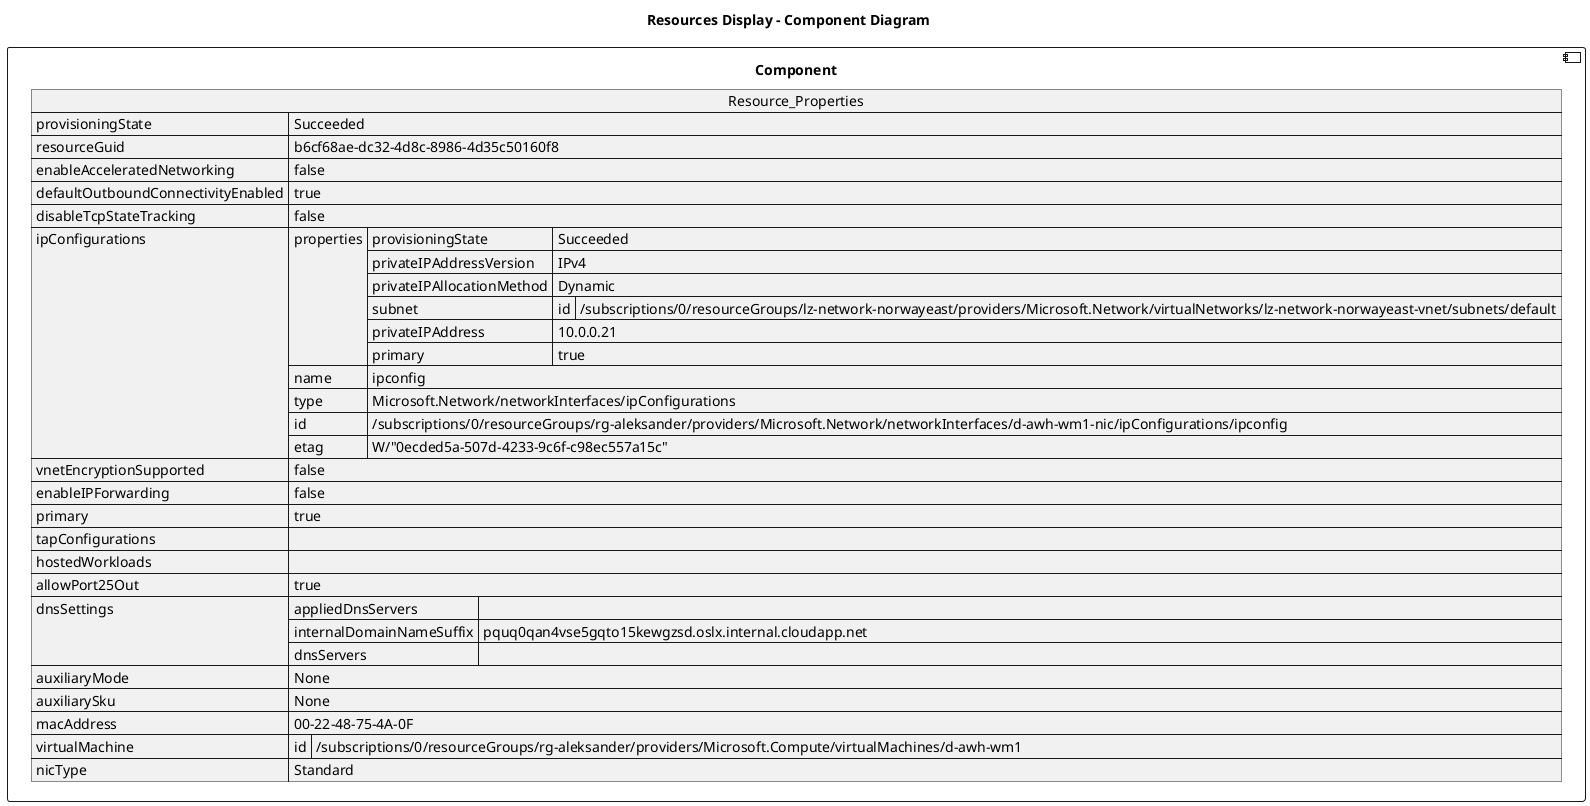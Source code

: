 @startuml

title Resources Display - Component Diagram

component Component {

json  Resource_Properties {
  "provisioningState": "Succeeded",
  "resourceGuid": "b6cf68ae-dc32-4d8c-8986-4d35c50160f8",
  "enableAcceleratedNetworking": false,
  "defaultOutboundConnectivityEnabled": true,
  "disableTcpStateTracking": false,
  "ipConfigurations": [
    {
      "properties": {
        "provisioningState": "Succeeded",
        "privateIPAddressVersion": "IPv4",
        "privateIPAllocationMethod": "Dynamic",
        "subnet": {
          "id": "/subscriptions/0/resourceGroups/lz-network-norwayeast/providers/Microsoft.Network/virtualNetworks/lz-network-norwayeast-vnet/subnets/default"
        },
        "privateIPAddress": "10.0.0.21",
        "primary": true
      },
      "name": "ipconfig",
      "type": "Microsoft.Network/networkInterfaces/ipConfigurations",
      "id": "/subscriptions/0/resourceGroups/rg-aleksander/providers/Microsoft.Network/networkInterfaces/d-awh-wm1-nic/ipConfigurations/ipconfig",
      "etag": "W/\"0ecded5a-507d-4233-9c6f-c98ec557a15c\""
    }
  ],
  "vnetEncryptionSupported": false,
  "enableIPForwarding": false,
  "primary": true,
  "tapConfigurations": [],
  "hostedWorkloads": [],
  "allowPort25Out": true,
  "dnsSettings": {
    "appliedDnsServers": [],
    "internalDomainNameSuffix": "pquq0qan4vse5gqto15kewgzsd.oslx.internal.cloudapp.net",
    "dnsServers": []
  },
  "auxiliaryMode": "None",
  "auxiliarySku": "None",
  "macAddress": "00-22-48-75-4A-0F",
  "virtualMachine": {
    "id": "/subscriptions/0/resourceGroups/rg-aleksander/providers/Microsoft.Compute/virtualMachines/d-awh-wm1"
  },
  "nicType": "Standard"
}
}
@enduml
